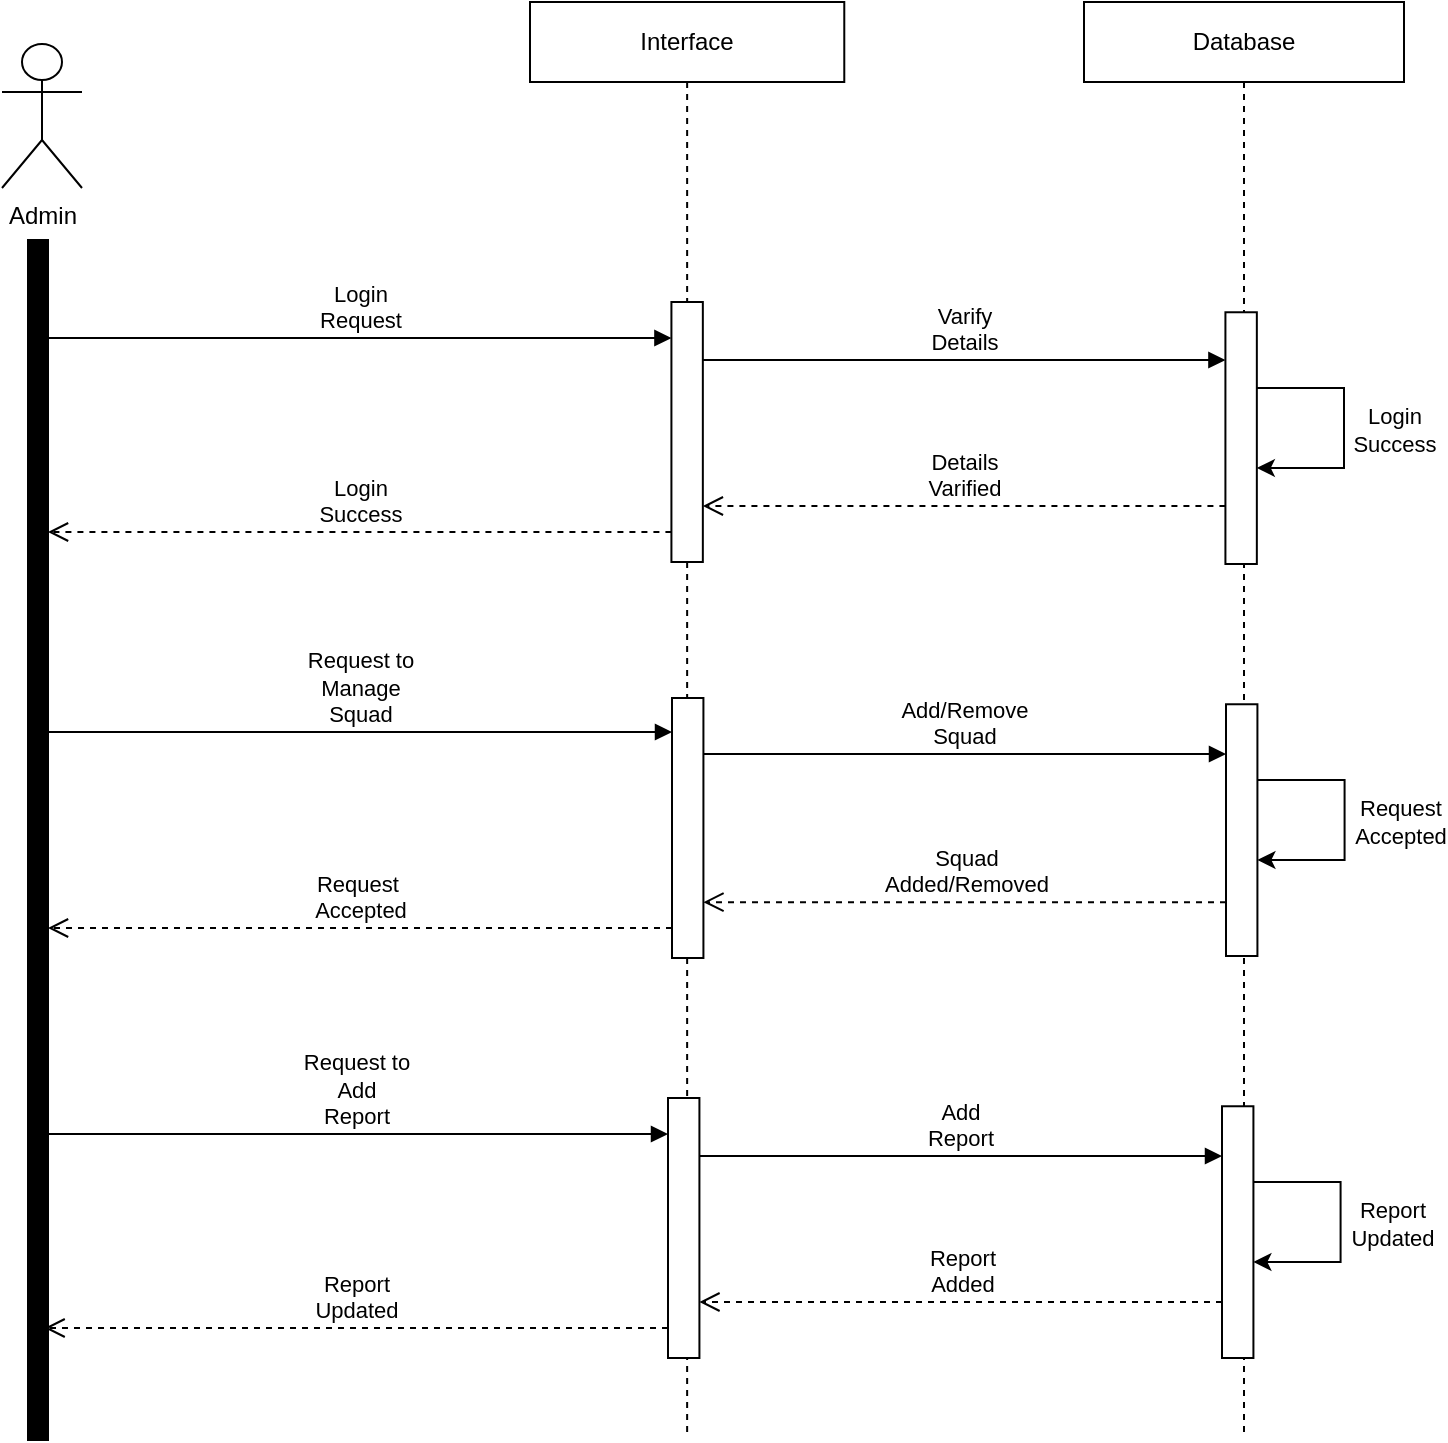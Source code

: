 <mxfile version="22.0.2" type="device">
  <diagram name="Page-1" id="2YBvvXClWsGukQMizWep">
    <mxGraphModel dx="1434" dy="781" grid="1" gridSize="10" guides="1" tooltips="1" connect="1" arrows="1" fold="1" page="1" pageScale="1" pageWidth="850" pageHeight="1100" math="0" shadow="0">
      <root>
        <mxCell id="0" />
        <mxCell id="1" parent="0" />
        <mxCell id="Mqo0KjzpIoh4lZvFyHTM-11" value="" style="html=1;points=[[0,0,0,0,5],[0,1,0,0,-5],[1,0,0,0,5],[1,1,0,0,-5]];perimeter=orthogonalPerimeter;outlineConnect=0;targetShapes=umlLifeline;portConstraint=eastwest;newEdgeStyle={&quot;curved&quot;:0,&quot;rounded&quot;:0};fillColor=#000000;" parent="1" vertex="1">
          <mxGeometry x="80" y="240" width="10" height="600" as="geometry" />
        </mxCell>
        <mxCell id="Mqo0KjzpIoh4lZvFyHTM-13" value="Admin" style="shape=umlActor;verticalLabelPosition=bottom;verticalAlign=top;html=1;" parent="1" vertex="1">
          <mxGeometry x="67" y="142" width="40" height="72" as="geometry" />
        </mxCell>
        <mxCell id="Mqo0KjzpIoh4lZvFyHTM-1" value="Interface" style="shape=umlLifeline;perimeter=lifelinePerimeter;whiteSpace=wrap;html=1;container=0;dropTarget=0;collapsible=0;recursiveResize=0;outlineConnect=0;portConstraint=eastwest;newEdgeStyle={&quot;edgeStyle&quot;:&quot;elbowEdgeStyle&quot;,&quot;elbow&quot;:&quot;vertical&quot;,&quot;curved&quot;:0,&quot;rounded&quot;:0};" parent="1" vertex="1">
          <mxGeometry x="331" y="121" width="157.14" height="718" as="geometry" />
        </mxCell>
        <mxCell id="Mqo0KjzpIoh4lZvFyHTM-2" value="" style="html=1;points=[];perimeter=orthogonalPerimeter;outlineConnect=0;targetShapes=umlLifeline;portConstraint=eastwest;newEdgeStyle={&quot;edgeStyle&quot;:&quot;elbowEdgeStyle&quot;,&quot;elbow&quot;:&quot;vertical&quot;,&quot;curved&quot;:0,&quot;rounded&quot;:0};" parent="Mqo0KjzpIoh4lZvFyHTM-1" vertex="1">
          <mxGeometry x="70.71" y="150" width="15.71" height="130" as="geometry" />
        </mxCell>
        <mxCell id="Mqo0KjzpIoh4lZvFyHTM-5" value="Database" style="shape=umlLifeline;perimeter=lifelinePerimeter;whiteSpace=wrap;html=1;container=0;dropTarget=0;collapsible=0;recursiveResize=0;outlineConnect=0;portConstraint=eastwest;newEdgeStyle={&quot;edgeStyle&quot;:&quot;elbowEdgeStyle&quot;,&quot;elbow&quot;:&quot;vertical&quot;,&quot;curved&quot;:0,&quot;rounded&quot;:0};" parent="1" vertex="1">
          <mxGeometry x="608" y="121" width="160" height="717" as="geometry" />
        </mxCell>
        <mxCell id="Mqo0KjzpIoh4lZvFyHTM-6" value="" style="html=1;points=[];perimeter=orthogonalPerimeter;outlineConnect=0;targetShapes=umlLifeline;portConstraint=eastwest;newEdgeStyle={&quot;edgeStyle&quot;:&quot;elbowEdgeStyle&quot;,&quot;elbow&quot;:&quot;vertical&quot;,&quot;curved&quot;:0,&quot;rounded&quot;:0};" parent="Mqo0KjzpIoh4lZvFyHTM-5" vertex="1">
          <mxGeometry x="70.71" y="155.13" width="15.71" height="125.87" as="geometry" />
        </mxCell>
        <mxCell id="Mqo0KjzpIoh4lZvFyHTM-20" value="" style="edgeStyle=none;orthogonalLoop=1;jettySize=auto;html=1;rounded=0;" parent="Mqo0KjzpIoh4lZvFyHTM-5" edge="1">
          <mxGeometry width="100" relative="1" as="geometry">
            <mxPoint x="86.42" y="193" as="sourcePoint" />
            <mxPoint x="86.42" y="233" as="targetPoint" />
            <Array as="points">
              <mxPoint x="130" y="193" />
              <mxPoint x="130" y="233" />
            </Array>
          </mxGeometry>
        </mxCell>
        <mxCell id="Mqo0KjzpIoh4lZvFyHTM-22" value="Login&lt;br&gt;Success" style="edgeLabel;html=1;align=center;verticalAlign=middle;resizable=0;points=[];" parent="Mqo0KjzpIoh4lZvFyHTM-20" vertex="1" connectable="0">
          <mxGeometry x="0.016" y="2" relative="1" as="geometry">
            <mxPoint x="23" as="offset" />
          </mxGeometry>
        </mxCell>
        <mxCell id="XzqE9v-0YKI9uURfEg6D-5" value="Login&lt;br&gt;Success" style="html=1;verticalAlign=bottom;endArrow=open;dashed=1;endSize=8;curved=0;rounded=0;" parent="1" source="Mqo0KjzpIoh4lZvFyHTM-2" edge="1">
          <mxGeometry relative="1" as="geometry">
            <mxPoint x="380" y="386" as="sourcePoint" />
            <mxPoint x="90" y="386" as="targetPoint" />
          </mxGeometry>
        </mxCell>
        <mxCell id="XzqE9v-0YKI9uURfEg6D-6" value="Details&lt;br&gt;Varified" style="html=1;verticalAlign=bottom;endArrow=open;dashed=1;endSize=8;curved=0;rounded=0;" parent="1" source="Mqo0KjzpIoh4lZvFyHTM-6" edge="1">
          <mxGeometry relative="1" as="geometry">
            <mxPoint x="670" y="380" as="sourcePoint" />
            <mxPoint x="417.42" y="373" as="targetPoint" />
          </mxGeometry>
        </mxCell>
        <mxCell id="XzqE9v-0YKI9uURfEg6D-18" value="Login&lt;br&gt;Request" style="html=1;verticalAlign=bottom;endArrow=block;curved=0;rounded=0;" parent="1" edge="1">
          <mxGeometry width="80" relative="1" as="geometry">
            <mxPoint x="90" y="289" as="sourcePoint" />
            <mxPoint x="401.71" y="289" as="targetPoint" />
          </mxGeometry>
        </mxCell>
        <mxCell id="XzqE9v-0YKI9uURfEg6D-19" value="Varify&lt;br&gt;Details" style="html=1;verticalAlign=bottom;endArrow=block;curved=0;rounded=0;" parent="1" edge="1">
          <mxGeometry width="80" relative="1" as="geometry">
            <mxPoint x="417.42" y="300" as="sourcePoint" />
            <mxPoint x="678.71" y="300" as="targetPoint" />
          </mxGeometry>
        </mxCell>
        <mxCell id="XzqE9v-0YKI9uURfEg6D-36" value="" style="html=1;points=[];perimeter=orthogonalPerimeter;outlineConnect=0;targetShapes=umlLifeline;portConstraint=eastwest;newEdgeStyle={&quot;edgeStyle&quot;:&quot;elbowEdgeStyle&quot;,&quot;elbow&quot;:&quot;vertical&quot;,&quot;curved&quot;:0,&quot;rounded&quot;:0};" parent="1" vertex="1">
          <mxGeometry x="402" y="469" width="15.71" height="130" as="geometry" />
        </mxCell>
        <mxCell id="XzqE9v-0YKI9uURfEg6D-37" value="" style="html=1;points=[];perimeter=orthogonalPerimeter;outlineConnect=0;targetShapes=umlLifeline;portConstraint=eastwest;newEdgeStyle={&quot;edgeStyle&quot;:&quot;elbowEdgeStyle&quot;,&quot;elbow&quot;:&quot;vertical&quot;,&quot;curved&quot;:0,&quot;rounded&quot;:0};" parent="1" vertex="1">
          <mxGeometry x="679" y="472.13" width="15.71" height="125.87" as="geometry" />
        </mxCell>
        <mxCell id="XzqE9v-0YKI9uURfEg6D-38" value="" style="edgeStyle=none;orthogonalLoop=1;jettySize=auto;html=1;rounded=0;" parent="1" edge="1">
          <mxGeometry width="100" relative="1" as="geometry">
            <mxPoint x="694.71" y="510" as="sourcePoint" />
            <mxPoint x="694.71" y="550" as="targetPoint" />
            <Array as="points">
              <mxPoint x="738.29" y="510" />
              <mxPoint x="738.29" y="550" />
            </Array>
          </mxGeometry>
        </mxCell>
        <mxCell id="XzqE9v-0YKI9uURfEg6D-39" value="Request&lt;br&gt;Accepted" style="edgeLabel;html=1;align=center;verticalAlign=middle;resizable=0;points=[];" parent="XzqE9v-0YKI9uURfEg6D-38" vertex="1" connectable="0">
          <mxGeometry x="0.016" y="2" relative="1" as="geometry">
            <mxPoint x="25" as="offset" />
          </mxGeometry>
        </mxCell>
        <mxCell id="XzqE9v-0YKI9uURfEg6D-40" value="Request&amp;nbsp;&lt;br&gt;Accepted" style="html=1;verticalAlign=bottom;endArrow=open;dashed=1;endSize=8;curved=0;rounded=0;" parent="1" edge="1">
          <mxGeometry relative="1" as="geometry">
            <mxPoint x="402" y="584" as="sourcePoint" />
            <mxPoint x="90" y="584" as="targetPoint" />
          </mxGeometry>
        </mxCell>
        <mxCell id="XzqE9v-0YKI9uURfEg6D-41" value="Squad&lt;br&gt;Added/Removed" style="html=1;verticalAlign=bottom;endArrow=open;dashed=1;endSize=8;curved=0;rounded=0;" parent="1" edge="1">
          <mxGeometry relative="1" as="geometry">
            <mxPoint x="679" y="571.065" as="sourcePoint" />
            <mxPoint x="417.71" y="571.065" as="targetPoint" />
          </mxGeometry>
        </mxCell>
        <mxCell id="XzqE9v-0YKI9uURfEg6D-42" value="Request to&lt;br&gt;Manage&lt;br&gt;Squad" style="html=1;verticalAlign=bottom;endArrow=block;curved=0;rounded=0;" parent="1" source="Mqo0KjzpIoh4lZvFyHTM-11" edge="1">
          <mxGeometry width="80" relative="1" as="geometry">
            <mxPoint x="100" y="490" as="sourcePoint" />
            <mxPoint x="402.0" y="486" as="targetPoint" />
          </mxGeometry>
        </mxCell>
        <mxCell id="XzqE9v-0YKI9uURfEg6D-43" value="Add/Remove&lt;br&gt;Squad" style="html=1;verticalAlign=bottom;endArrow=block;curved=0;rounded=0;" parent="1" edge="1">
          <mxGeometry width="80" relative="1" as="geometry">
            <mxPoint x="417.71" y="497" as="sourcePoint" />
            <mxPoint x="679" y="497" as="targetPoint" />
          </mxGeometry>
        </mxCell>
        <mxCell id="XzqE9v-0YKI9uURfEg6D-44" value="" style="html=1;points=[];perimeter=orthogonalPerimeter;outlineConnect=0;targetShapes=umlLifeline;portConstraint=eastwest;newEdgeStyle={&quot;edgeStyle&quot;:&quot;elbowEdgeStyle&quot;,&quot;elbow&quot;:&quot;vertical&quot;,&quot;curved&quot;:0,&quot;rounded&quot;:0};" parent="1" vertex="1">
          <mxGeometry x="400" y="669" width="15.71" height="130" as="geometry" />
        </mxCell>
        <mxCell id="XzqE9v-0YKI9uURfEg6D-45" value="" style="html=1;points=[];perimeter=orthogonalPerimeter;outlineConnect=0;targetShapes=umlLifeline;portConstraint=eastwest;newEdgeStyle={&quot;edgeStyle&quot;:&quot;elbowEdgeStyle&quot;,&quot;elbow&quot;:&quot;vertical&quot;,&quot;curved&quot;:0,&quot;rounded&quot;:0};" parent="1" vertex="1">
          <mxGeometry x="677" y="673.13" width="15.71" height="125.87" as="geometry" />
        </mxCell>
        <mxCell id="XzqE9v-0YKI9uURfEg6D-46" value="" style="edgeStyle=none;orthogonalLoop=1;jettySize=auto;html=1;rounded=0;" parent="1" edge="1">
          <mxGeometry width="100" relative="1" as="geometry">
            <mxPoint x="692.71" y="711" as="sourcePoint" />
            <mxPoint x="692.71" y="751" as="targetPoint" />
            <Array as="points">
              <mxPoint x="736.29" y="711" />
              <mxPoint x="736.29" y="751" />
            </Array>
          </mxGeometry>
        </mxCell>
        <mxCell id="XzqE9v-0YKI9uURfEg6D-47" value="Report&lt;br&gt;Updated" style="edgeLabel;html=1;align=center;verticalAlign=middle;resizable=0;points=[];" parent="XzqE9v-0YKI9uURfEg6D-46" vertex="1" connectable="0">
          <mxGeometry x="0.016" y="2" relative="1" as="geometry">
            <mxPoint x="23" as="offset" />
          </mxGeometry>
        </mxCell>
        <mxCell id="XzqE9v-0YKI9uURfEg6D-48" value="Report&lt;br&gt;Updated" style="html=1;verticalAlign=bottom;endArrow=open;dashed=1;endSize=8;curved=0;rounded=0;" parent="1" source="XzqE9v-0YKI9uURfEg6D-44" edge="1">
          <mxGeometry relative="1" as="geometry">
            <mxPoint x="378.29" y="784" as="sourcePoint" />
            <mxPoint x="88.29" y="784" as="targetPoint" />
          </mxGeometry>
        </mxCell>
        <mxCell id="XzqE9v-0YKI9uURfEg6D-49" value="Report&lt;br&gt;Added" style="html=1;verticalAlign=bottom;endArrow=open;dashed=1;endSize=8;curved=0;rounded=0;" parent="1" source="XzqE9v-0YKI9uURfEg6D-45" edge="1">
          <mxGeometry relative="1" as="geometry">
            <mxPoint x="668.29" y="778" as="sourcePoint" />
            <mxPoint x="415.71" y="771" as="targetPoint" />
          </mxGeometry>
        </mxCell>
        <mxCell id="XzqE9v-0YKI9uURfEg6D-50" value="Request to&lt;br&gt;Add&lt;br&gt;Report" style="html=1;verticalAlign=bottom;endArrow=block;curved=0;rounded=0;" parent="1" edge="1">
          <mxGeometry width="80" relative="1" as="geometry">
            <mxPoint x="88.29" y="687" as="sourcePoint" />
            <mxPoint x="400.0" y="687" as="targetPoint" />
          </mxGeometry>
        </mxCell>
        <mxCell id="XzqE9v-0YKI9uURfEg6D-51" value="Add&lt;br&gt;Report" style="html=1;verticalAlign=bottom;endArrow=block;curved=0;rounded=0;" parent="1" edge="1">
          <mxGeometry width="80" relative="1" as="geometry">
            <mxPoint x="415.71" y="698" as="sourcePoint" />
            <mxPoint x="677" y="698" as="targetPoint" />
          </mxGeometry>
        </mxCell>
      </root>
    </mxGraphModel>
  </diagram>
</mxfile>
